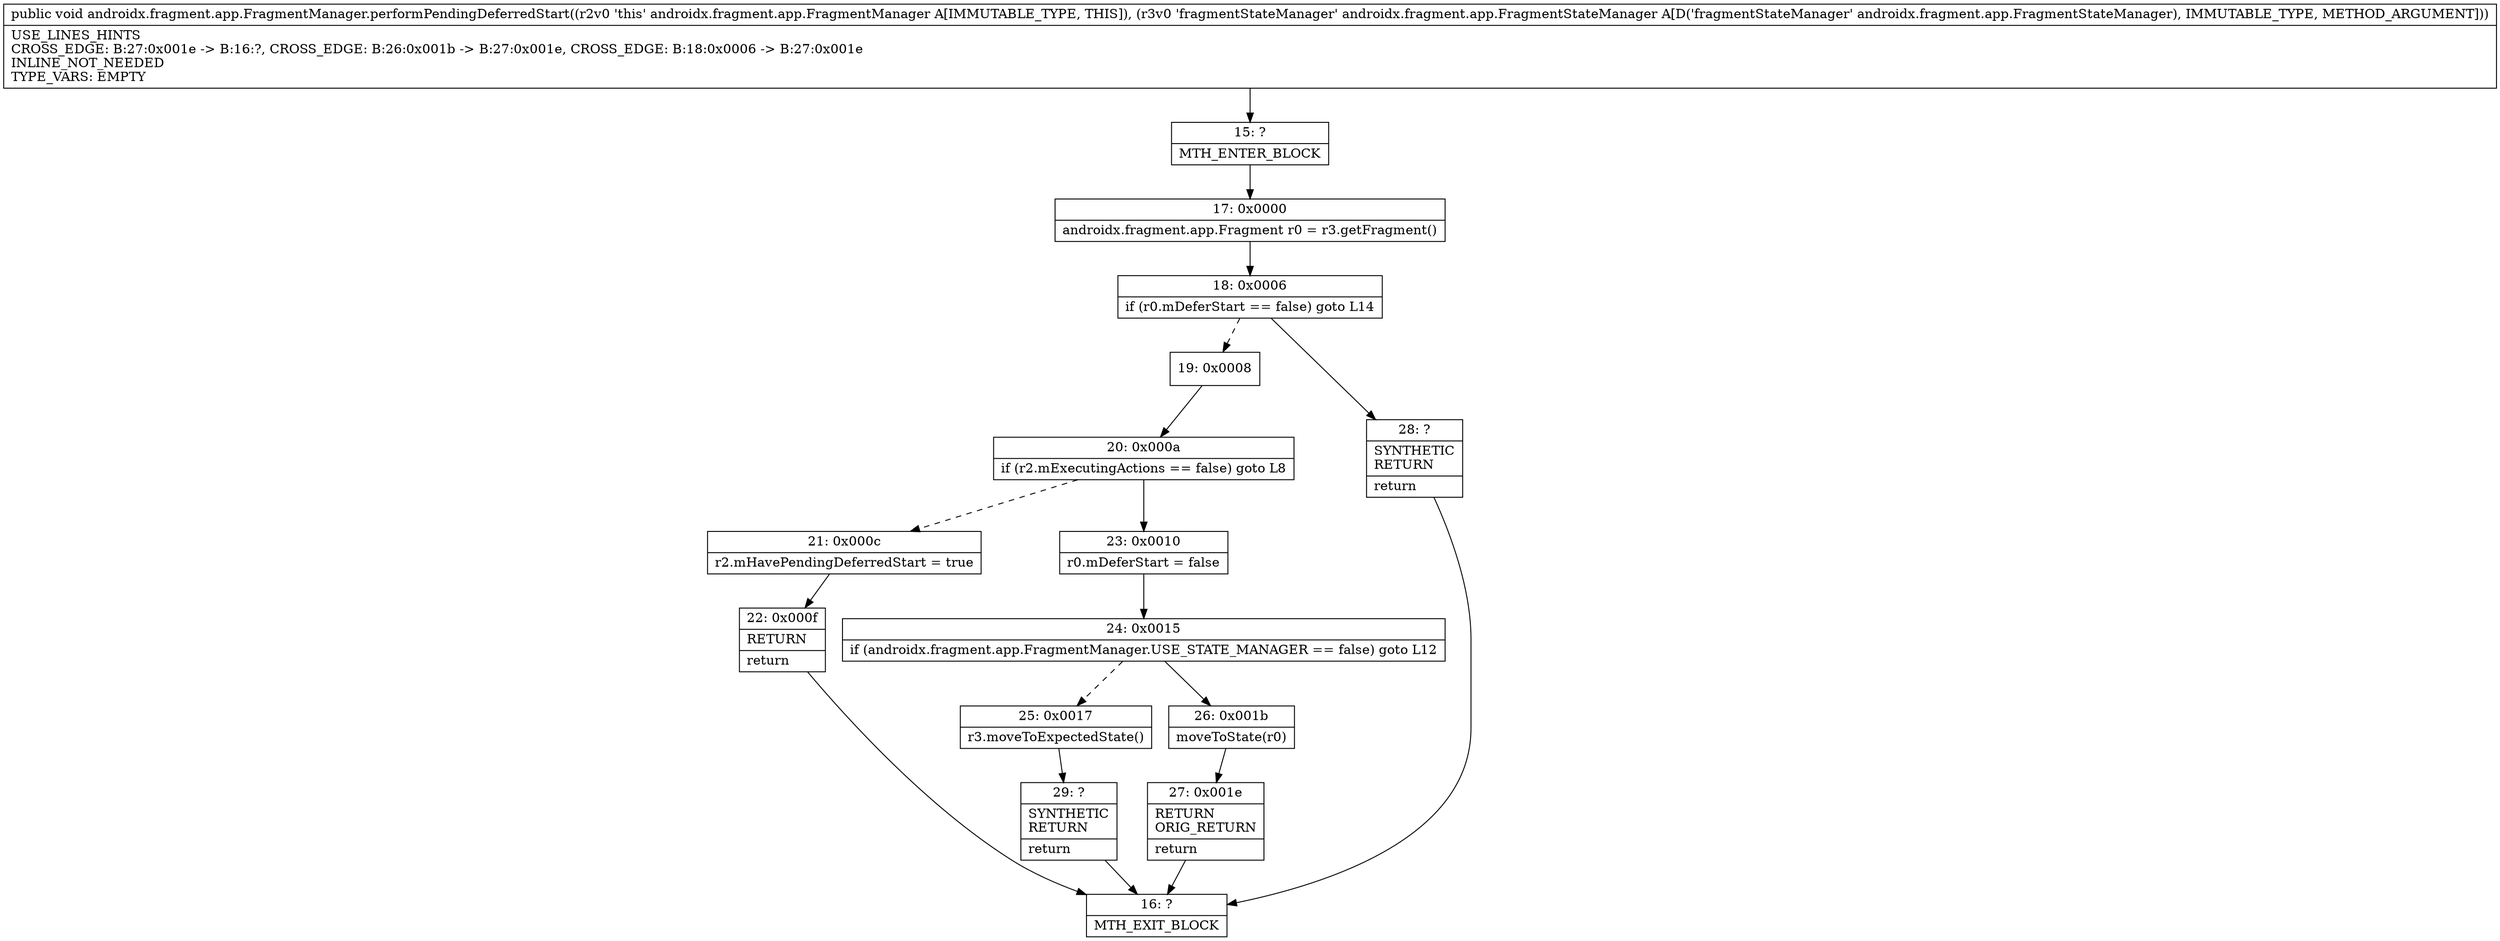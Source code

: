 digraph "CFG forandroidx.fragment.app.FragmentManager.performPendingDeferredStart(Landroidx\/fragment\/app\/FragmentStateManager;)V" {
Node_15 [shape=record,label="{15\:\ ?|MTH_ENTER_BLOCK\l}"];
Node_17 [shape=record,label="{17\:\ 0x0000|androidx.fragment.app.Fragment r0 = r3.getFragment()\l}"];
Node_18 [shape=record,label="{18\:\ 0x0006|if (r0.mDeferStart == false) goto L14\l}"];
Node_19 [shape=record,label="{19\:\ 0x0008}"];
Node_20 [shape=record,label="{20\:\ 0x000a|if (r2.mExecutingActions == false) goto L8\l}"];
Node_21 [shape=record,label="{21\:\ 0x000c|r2.mHavePendingDeferredStart = true\l}"];
Node_22 [shape=record,label="{22\:\ 0x000f|RETURN\l|return\l}"];
Node_16 [shape=record,label="{16\:\ ?|MTH_EXIT_BLOCK\l}"];
Node_23 [shape=record,label="{23\:\ 0x0010|r0.mDeferStart = false\l}"];
Node_24 [shape=record,label="{24\:\ 0x0015|if (androidx.fragment.app.FragmentManager.USE_STATE_MANAGER == false) goto L12\l}"];
Node_25 [shape=record,label="{25\:\ 0x0017|r3.moveToExpectedState()\l}"];
Node_29 [shape=record,label="{29\:\ ?|SYNTHETIC\lRETURN\l|return\l}"];
Node_26 [shape=record,label="{26\:\ 0x001b|moveToState(r0)\l}"];
Node_27 [shape=record,label="{27\:\ 0x001e|RETURN\lORIG_RETURN\l|return\l}"];
Node_28 [shape=record,label="{28\:\ ?|SYNTHETIC\lRETURN\l|return\l}"];
MethodNode[shape=record,label="{public void androidx.fragment.app.FragmentManager.performPendingDeferredStart((r2v0 'this' androidx.fragment.app.FragmentManager A[IMMUTABLE_TYPE, THIS]), (r3v0 'fragmentStateManager' androidx.fragment.app.FragmentStateManager A[D('fragmentStateManager' androidx.fragment.app.FragmentStateManager), IMMUTABLE_TYPE, METHOD_ARGUMENT]))  | USE_LINES_HINTS\lCROSS_EDGE: B:27:0x001e \-\> B:16:?, CROSS_EDGE: B:26:0x001b \-\> B:27:0x001e, CROSS_EDGE: B:18:0x0006 \-\> B:27:0x001e\lINLINE_NOT_NEEDED\lTYPE_VARS: EMPTY\l}"];
MethodNode -> Node_15;Node_15 -> Node_17;
Node_17 -> Node_18;
Node_18 -> Node_19[style=dashed];
Node_18 -> Node_28;
Node_19 -> Node_20;
Node_20 -> Node_21[style=dashed];
Node_20 -> Node_23;
Node_21 -> Node_22;
Node_22 -> Node_16;
Node_23 -> Node_24;
Node_24 -> Node_25[style=dashed];
Node_24 -> Node_26;
Node_25 -> Node_29;
Node_29 -> Node_16;
Node_26 -> Node_27;
Node_27 -> Node_16;
Node_28 -> Node_16;
}

